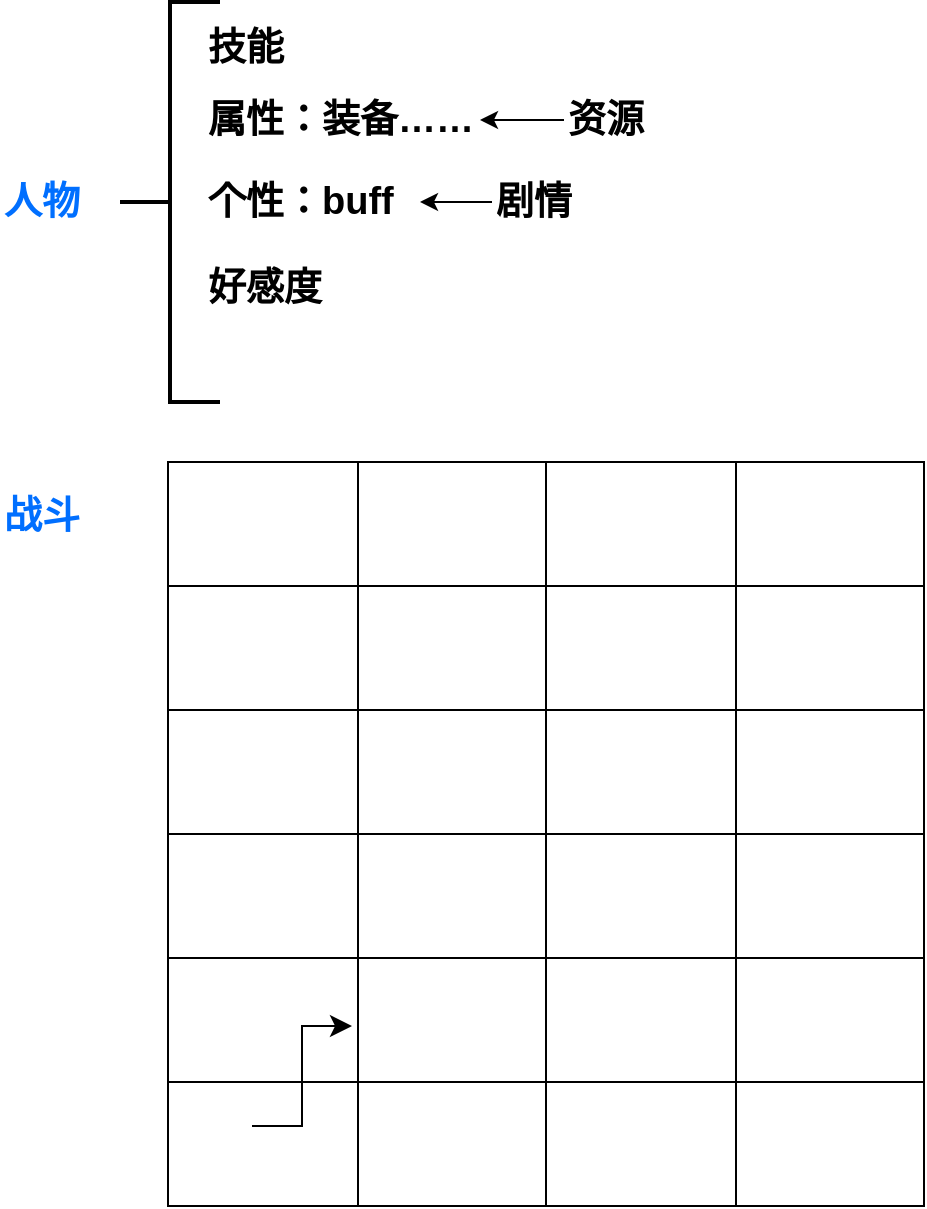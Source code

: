 <mxfile version="22.0.2" type="github">
  <diagram name="第 1 页" id="qH2yC_C13bGycrftGdG2">
    <mxGraphModel dx="1050" dy="166" grid="1" gridSize="6" guides="1" tooltips="1" connect="1" arrows="1" fold="1" page="0" pageScale="1" pageWidth="827" pageHeight="1169" math="0" shadow="0">
      <root>
        <mxCell id="0" />
        <mxCell id="1" parent="0" />
        <mxCell id="NYbqjXyNBhBfEa0iFy3D-3" value="" style="strokeWidth=2;html=1;shape=mxgraph.flowchart.annotation_2;align=left;labelPosition=right;pointerEvents=1;" vertex="1" parent="1">
          <mxGeometry x="150" y="610" width="50" height="200" as="geometry" />
        </mxCell>
        <mxCell id="NYbqjXyNBhBfEa0iFy3D-4" value="人物" style="text;html=1;strokeColor=none;fillColor=none;align=left;verticalAlign=middle;whiteSpace=wrap;rounded=0;fontSize=19;fontStyle=1;fontColor=#006FFF;" vertex="1" parent="1">
          <mxGeometry x="90" y="695" width="60" height="30" as="geometry" />
        </mxCell>
        <mxCell id="NYbqjXyNBhBfEa0iFy3D-5" value="资源" style="text;html=1;strokeColor=none;fillColor=none;align=left;verticalAlign=middle;whiteSpace=wrap;rounded=0;fontSize=19;fontStyle=1" vertex="1" parent="1">
          <mxGeometry x="372" y="654" width="60" height="30" as="geometry" />
        </mxCell>
        <mxCell id="NYbqjXyNBhBfEa0iFy3D-6" value="属性：装备……" style="text;html=1;strokeColor=none;fillColor=none;align=left;verticalAlign=middle;whiteSpace=wrap;rounded=0;fontSize=19;fontStyle=1" vertex="1" parent="1">
          <mxGeometry x="192" y="654" width="138" height="30" as="geometry" />
        </mxCell>
        <mxCell id="NYbqjXyNBhBfEa0iFy3D-7" value="技能" style="text;html=1;strokeColor=none;fillColor=none;align=left;verticalAlign=middle;whiteSpace=wrap;rounded=0;fontSize=19;fontStyle=1" vertex="1" parent="1">
          <mxGeometry x="192" y="618" width="60" height="30" as="geometry" />
        </mxCell>
        <mxCell id="NYbqjXyNBhBfEa0iFy3D-9" value="" style="endArrow=classic;html=1;rounded=0;entryX=1;entryY=0.5;entryDx=0;entryDy=0;exitX=0;exitY=0.5;exitDx=0;exitDy=0;" edge="1" parent="1" source="NYbqjXyNBhBfEa0iFy3D-5" target="NYbqjXyNBhBfEa0iFy3D-6">
          <mxGeometry width="50" height="50" relative="1" as="geometry">
            <mxPoint x="390" y="698" as="sourcePoint" />
            <mxPoint x="378" y="426" as="targetPoint" />
          </mxGeometry>
        </mxCell>
        <mxCell id="NYbqjXyNBhBfEa0iFy3D-10" value="个性：buff" style="text;html=1;strokeColor=none;fillColor=none;align=left;verticalAlign=middle;whiteSpace=wrap;rounded=0;fontSize=19;fontStyle=1" vertex="1" parent="1">
          <mxGeometry x="192" y="695" width="108" height="30" as="geometry" />
        </mxCell>
        <mxCell id="NYbqjXyNBhBfEa0iFy3D-13" value="剧情" style="text;html=1;strokeColor=none;fillColor=none;align=left;verticalAlign=middle;whiteSpace=wrap;rounded=0;fontSize=19;fontStyle=1" vertex="1" parent="1">
          <mxGeometry x="336" y="695" width="60" height="30" as="geometry" />
        </mxCell>
        <mxCell id="NYbqjXyNBhBfEa0iFy3D-14" value="" style="endArrow=classic;html=1;rounded=0;exitX=0;exitY=0.5;exitDx=0;exitDy=0;" edge="1" parent="1" source="NYbqjXyNBhBfEa0iFy3D-13" target="NYbqjXyNBhBfEa0iFy3D-10">
          <mxGeometry width="50" height="50" relative="1" as="geometry">
            <mxPoint x="378" y="739" as="sourcePoint" />
            <mxPoint x="318" y="710" as="targetPoint" />
          </mxGeometry>
        </mxCell>
        <mxCell id="NYbqjXyNBhBfEa0iFy3D-16" value="好感度" style="text;html=1;strokeColor=none;fillColor=none;align=left;verticalAlign=middle;whiteSpace=wrap;rounded=0;fontSize=19;fontStyle=1" vertex="1" parent="1">
          <mxGeometry x="192" y="738" width="60" height="30" as="geometry" />
        </mxCell>
        <mxCell id="NYbqjXyNBhBfEa0iFy3D-18" value="战斗" style="text;html=1;strokeColor=none;fillColor=none;align=left;verticalAlign=middle;whiteSpace=wrap;rounded=0;fontSize=19;fontStyle=1;fontColor=#006FFF;" vertex="1" parent="1">
          <mxGeometry x="90" y="852" width="60" height="30" as="geometry" />
        </mxCell>
        <mxCell id="NYbqjXyNBhBfEa0iFy3D-19" value="" style="shape=table;startSize=0;container=1;collapsible=0;childLayout=tableLayout;fontSize=16;movable=0;resizable=0;rotatable=0;deletable=0;editable=0;locked=1;connectable=0;" vertex="1" parent="1">
          <mxGeometry x="174" y="840" width="378" height="372" as="geometry" />
        </mxCell>
        <mxCell id="NYbqjXyNBhBfEa0iFy3D-38" style="shape=tableRow;horizontal=0;startSize=0;swimlaneHead=0;swimlaneBody=0;strokeColor=inherit;top=0;left=0;bottom=0;right=0;collapsible=0;dropTarget=0;fillColor=none;points=[[0,0.5],[1,0.5]];portConstraint=eastwest;fontSize=16;" vertex="1" parent="NYbqjXyNBhBfEa0iFy3D-19">
          <mxGeometry width="378" height="62" as="geometry" />
        </mxCell>
        <mxCell id="NYbqjXyNBhBfEa0iFy3D-39" style="shape=partialRectangle;html=1;whiteSpace=wrap;connectable=0;strokeColor=inherit;overflow=hidden;fillColor=none;top=0;left=0;bottom=0;right=0;pointerEvents=1;fontSize=16;" vertex="1" parent="NYbqjXyNBhBfEa0iFy3D-38">
          <mxGeometry width="95" height="62" as="geometry">
            <mxRectangle width="95" height="62" as="alternateBounds" />
          </mxGeometry>
        </mxCell>
        <mxCell id="NYbqjXyNBhBfEa0iFy3D-40" style="shape=partialRectangle;html=1;whiteSpace=wrap;connectable=0;strokeColor=inherit;overflow=hidden;fillColor=none;top=0;left=0;bottom=0;right=0;pointerEvents=1;fontSize=16;" vertex="1" parent="NYbqjXyNBhBfEa0iFy3D-38">
          <mxGeometry x="95" width="94" height="62" as="geometry">
            <mxRectangle width="94" height="62" as="alternateBounds" />
          </mxGeometry>
        </mxCell>
        <mxCell id="NYbqjXyNBhBfEa0iFy3D-41" style="shape=partialRectangle;html=1;whiteSpace=wrap;connectable=0;strokeColor=inherit;overflow=hidden;fillColor=none;top=0;left=0;bottom=0;right=0;pointerEvents=1;fontSize=16;" vertex="1" parent="NYbqjXyNBhBfEa0iFy3D-38">
          <mxGeometry x="189" width="95" height="62" as="geometry">
            <mxRectangle width="95" height="62" as="alternateBounds" />
          </mxGeometry>
        </mxCell>
        <mxCell id="NYbqjXyNBhBfEa0iFy3D-42" style="shape=partialRectangle;html=1;whiteSpace=wrap;connectable=0;strokeColor=inherit;overflow=hidden;fillColor=none;top=0;left=0;bottom=0;right=0;pointerEvents=1;fontSize=16;" vertex="1" parent="NYbqjXyNBhBfEa0iFy3D-38">
          <mxGeometry x="284" width="94" height="62" as="geometry">
            <mxRectangle width="94" height="62" as="alternateBounds" />
          </mxGeometry>
        </mxCell>
        <mxCell id="NYbqjXyNBhBfEa0iFy3D-44" style="shape=tableRow;horizontal=0;startSize=0;swimlaneHead=0;swimlaneBody=0;strokeColor=inherit;top=0;left=0;bottom=0;right=0;collapsible=0;dropTarget=0;fillColor=none;points=[[0,0.5],[1,0.5]];portConstraint=eastwest;fontSize=16;" vertex="1" parent="NYbqjXyNBhBfEa0iFy3D-19">
          <mxGeometry y="62" width="378" height="62" as="geometry" />
        </mxCell>
        <mxCell id="NYbqjXyNBhBfEa0iFy3D-45" style="shape=partialRectangle;html=1;whiteSpace=wrap;connectable=0;strokeColor=inherit;overflow=hidden;fillColor=none;top=0;left=0;bottom=0;right=0;pointerEvents=1;fontSize=16;" vertex="1" parent="NYbqjXyNBhBfEa0iFy3D-44">
          <mxGeometry width="95" height="62" as="geometry">
            <mxRectangle width="95" height="62" as="alternateBounds" />
          </mxGeometry>
        </mxCell>
        <mxCell id="NYbqjXyNBhBfEa0iFy3D-46" style="shape=partialRectangle;html=1;whiteSpace=wrap;connectable=0;strokeColor=inherit;overflow=hidden;fillColor=none;top=0;left=0;bottom=0;right=0;pointerEvents=1;fontSize=16;" vertex="1" parent="NYbqjXyNBhBfEa0iFy3D-44">
          <mxGeometry x="95" width="94" height="62" as="geometry">
            <mxRectangle width="94" height="62" as="alternateBounds" />
          </mxGeometry>
        </mxCell>
        <mxCell id="NYbqjXyNBhBfEa0iFy3D-47" style="shape=partialRectangle;html=1;whiteSpace=wrap;connectable=0;strokeColor=inherit;overflow=hidden;fillColor=none;top=0;left=0;bottom=0;right=0;pointerEvents=1;fontSize=16;" vertex="1" parent="NYbqjXyNBhBfEa0iFy3D-44">
          <mxGeometry x="189" width="95" height="62" as="geometry">
            <mxRectangle width="95" height="62" as="alternateBounds" />
          </mxGeometry>
        </mxCell>
        <mxCell id="NYbqjXyNBhBfEa0iFy3D-48" style="shape=partialRectangle;html=1;whiteSpace=wrap;connectable=0;strokeColor=inherit;overflow=hidden;fillColor=none;top=0;left=0;bottom=0;right=0;pointerEvents=1;fontSize=16;" vertex="1" parent="NYbqjXyNBhBfEa0iFy3D-44">
          <mxGeometry x="284" width="94" height="62" as="geometry">
            <mxRectangle width="94" height="62" as="alternateBounds" />
          </mxGeometry>
        </mxCell>
        <mxCell id="NYbqjXyNBhBfEa0iFy3D-50" style="shape=tableRow;horizontal=0;startSize=0;swimlaneHead=0;swimlaneBody=0;strokeColor=inherit;top=0;left=0;bottom=0;right=0;collapsible=0;dropTarget=0;fillColor=none;points=[[0,0.5],[1,0.5]];portConstraint=eastwest;fontSize=16;" vertex="1" parent="NYbqjXyNBhBfEa0iFy3D-19">
          <mxGeometry y="124" width="378" height="62" as="geometry" />
        </mxCell>
        <mxCell id="NYbqjXyNBhBfEa0iFy3D-51" style="shape=partialRectangle;html=1;whiteSpace=wrap;connectable=0;strokeColor=inherit;overflow=hidden;fillColor=none;top=0;left=0;bottom=0;right=0;pointerEvents=1;fontSize=16;" vertex="1" parent="NYbqjXyNBhBfEa0iFy3D-50">
          <mxGeometry width="95" height="62" as="geometry">
            <mxRectangle width="95" height="62" as="alternateBounds" />
          </mxGeometry>
        </mxCell>
        <mxCell id="NYbqjXyNBhBfEa0iFy3D-52" style="shape=partialRectangle;html=1;whiteSpace=wrap;connectable=0;strokeColor=inherit;overflow=hidden;fillColor=none;top=0;left=0;bottom=0;right=0;pointerEvents=1;fontSize=16;" vertex="1" parent="NYbqjXyNBhBfEa0iFy3D-50">
          <mxGeometry x="95" width="94" height="62" as="geometry">
            <mxRectangle width="94" height="62" as="alternateBounds" />
          </mxGeometry>
        </mxCell>
        <mxCell id="NYbqjXyNBhBfEa0iFy3D-53" style="shape=partialRectangle;html=1;whiteSpace=wrap;connectable=0;strokeColor=inherit;overflow=hidden;fillColor=none;top=0;left=0;bottom=0;right=0;pointerEvents=1;fontSize=16;" vertex="1" parent="NYbqjXyNBhBfEa0iFy3D-50">
          <mxGeometry x="189" width="95" height="62" as="geometry">
            <mxRectangle width="95" height="62" as="alternateBounds" />
          </mxGeometry>
        </mxCell>
        <mxCell id="NYbqjXyNBhBfEa0iFy3D-54" style="shape=partialRectangle;html=1;whiteSpace=wrap;connectable=0;strokeColor=inherit;overflow=hidden;fillColor=none;top=0;left=0;bottom=0;right=0;pointerEvents=1;fontSize=16;" vertex="1" parent="NYbqjXyNBhBfEa0iFy3D-50">
          <mxGeometry x="284" width="94" height="62" as="geometry">
            <mxRectangle width="94" height="62" as="alternateBounds" />
          </mxGeometry>
        </mxCell>
        <mxCell id="NYbqjXyNBhBfEa0iFy3D-24" value="" style="shape=tableRow;horizontal=0;startSize=0;swimlaneHead=0;swimlaneBody=0;strokeColor=inherit;top=0;left=0;bottom=0;right=0;collapsible=0;dropTarget=0;fillColor=none;points=[[0,0.5],[1,0.5]];portConstraint=eastwest;fontSize=16;" vertex="1" parent="NYbqjXyNBhBfEa0iFy3D-19">
          <mxGeometry y="186" width="378" height="62" as="geometry" />
        </mxCell>
        <mxCell id="NYbqjXyNBhBfEa0iFy3D-36" style="shape=partialRectangle;html=1;whiteSpace=wrap;connectable=0;strokeColor=inherit;overflow=hidden;fillColor=none;top=0;left=0;bottom=0;right=0;pointerEvents=1;fontSize=16;" vertex="1" parent="NYbqjXyNBhBfEa0iFy3D-24">
          <mxGeometry width="95" height="62" as="geometry">
            <mxRectangle width="95" height="62" as="alternateBounds" />
          </mxGeometry>
        </mxCell>
        <mxCell id="NYbqjXyNBhBfEa0iFy3D-25" value="" style="shape=partialRectangle;html=1;whiteSpace=wrap;connectable=0;strokeColor=inherit;overflow=hidden;fillColor=none;top=0;left=0;bottom=0;right=0;pointerEvents=1;fontSize=16;" vertex="1" parent="NYbqjXyNBhBfEa0iFy3D-24">
          <mxGeometry x="95" width="94" height="62" as="geometry">
            <mxRectangle width="94" height="62" as="alternateBounds" />
          </mxGeometry>
        </mxCell>
        <mxCell id="NYbqjXyNBhBfEa0iFy3D-26" value="" style="shape=partialRectangle;html=1;whiteSpace=wrap;connectable=0;strokeColor=inherit;overflow=hidden;fillColor=none;top=0;left=0;bottom=0;right=0;pointerEvents=1;fontSize=16;" vertex="1" parent="NYbqjXyNBhBfEa0iFy3D-24">
          <mxGeometry x="189" width="95" height="62" as="geometry">
            <mxRectangle width="95" height="62" as="alternateBounds" />
          </mxGeometry>
        </mxCell>
        <mxCell id="NYbqjXyNBhBfEa0iFy3D-27" value="" style="shape=partialRectangle;html=1;whiteSpace=wrap;connectable=0;strokeColor=inherit;overflow=hidden;fillColor=none;top=0;left=0;bottom=0;right=0;pointerEvents=1;fontSize=16;" vertex="1" parent="NYbqjXyNBhBfEa0iFy3D-24">
          <mxGeometry x="284" width="94" height="62" as="geometry">
            <mxRectangle width="94" height="62" as="alternateBounds" />
          </mxGeometry>
        </mxCell>
        <mxCell id="NYbqjXyNBhBfEa0iFy3D-28" value="" style="shape=tableRow;horizontal=0;startSize=0;swimlaneHead=0;swimlaneBody=0;strokeColor=inherit;top=0;left=0;bottom=0;right=0;collapsible=0;dropTarget=0;fillColor=none;points=[[0,0.5],[1,0.5]];portConstraint=eastwest;fontSize=16;" vertex="1" parent="NYbqjXyNBhBfEa0iFy3D-19">
          <mxGeometry y="248" width="378" height="62" as="geometry" />
        </mxCell>
        <mxCell id="NYbqjXyNBhBfEa0iFy3D-37" style="shape=partialRectangle;html=1;whiteSpace=wrap;connectable=0;strokeColor=inherit;overflow=hidden;fillColor=none;top=0;left=0;bottom=0;right=0;pointerEvents=1;fontSize=16;" vertex="1" parent="NYbqjXyNBhBfEa0iFy3D-28">
          <mxGeometry width="95" height="62" as="geometry">
            <mxRectangle width="95" height="62" as="alternateBounds" />
          </mxGeometry>
        </mxCell>
        <mxCell id="NYbqjXyNBhBfEa0iFy3D-29" value="" style="shape=partialRectangle;html=1;whiteSpace=wrap;connectable=0;strokeColor=inherit;overflow=hidden;fillColor=none;top=0;left=0;bottom=0;right=0;pointerEvents=1;fontSize=16;" vertex="1" parent="NYbqjXyNBhBfEa0iFy3D-28">
          <mxGeometry x="95" width="94" height="62" as="geometry">
            <mxRectangle width="94" height="62" as="alternateBounds" />
          </mxGeometry>
        </mxCell>
        <mxCell id="NYbqjXyNBhBfEa0iFy3D-30" value="" style="shape=partialRectangle;html=1;whiteSpace=wrap;connectable=0;strokeColor=inherit;overflow=hidden;fillColor=none;top=0;left=0;bottom=0;right=0;pointerEvents=1;fontSize=16;" vertex="1" parent="NYbqjXyNBhBfEa0iFy3D-28">
          <mxGeometry x="189" width="95" height="62" as="geometry">
            <mxRectangle width="95" height="62" as="alternateBounds" />
          </mxGeometry>
        </mxCell>
        <mxCell id="NYbqjXyNBhBfEa0iFy3D-31" value="" style="shape=partialRectangle;html=1;whiteSpace=wrap;connectable=0;strokeColor=inherit;overflow=hidden;fillColor=none;top=0;left=0;bottom=0;right=0;pointerEvents=1;fontSize=16;" vertex="1" parent="NYbqjXyNBhBfEa0iFy3D-28">
          <mxGeometry x="284" width="94" height="62" as="geometry">
            <mxRectangle width="94" height="62" as="alternateBounds" />
          </mxGeometry>
        </mxCell>
        <mxCell id="NYbqjXyNBhBfEa0iFy3D-56" style="shape=tableRow;horizontal=0;startSize=0;swimlaneHead=0;swimlaneBody=0;strokeColor=inherit;top=0;left=0;bottom=0;right=0;collapsible=0;dropTarget=0;fillColor=none;points=[[0,0.5],[1,0.5]];portConstraint=eastwest;fontSize=16;" vertex="1" parent="NYbqjXyNBhBfEa0iFy3D-19">
          <mxGeometry y="310" width="378" height="62" as="geometry" />
        </mxCell>
        <mxCell id="NYbqjXyNBhBfEa0iFy3D-57" style="shape=partialRectangle;html=1;whiteSpace=wrap;connectable=0;strokeColor=inherit;overflow=hidden;fillColor=none;top=0;left=0;bottom=0;right=0;pointerEvents=1;fontSize=16;" vertex="1" parent="NYbqjXyNBhBfEa0iFy3D-56">
          <mxGeometry width="95" height="62" as="geometry">
            <mxRectangle width="95" height="62" as="alternateBounds" />
          </mxGeometry>
        </mxCell>
        <mxCell id="NYbqjXyNBhBfEa0iFy3D-58" style="shape=partialRectangle;html=1;whiteSpace=wrap;connectable=0;strokeColor=inherit;overflow=hidden;fillColor=none;top=0;left=0;bottom=0;right=0;pointerEvents=1;fontSize=16;" vertex="1" parent="NYbqjXyNBhBfEa0iFy3D-56">
          <mxGeometry x="95" width="94" height="62" as="geometry">
            <mxRectangle width="94" height="62" as="alternateBounds" />
          </mxGeometry>
        </mxCell>
        <mxCell id="NYbqjXyNBhBfEa0iFy3D-59" style="shape=partialRectangle;html=1;whiteSpace=wrap;connectable=0;strokeColor=inherit;overflow=hidden;fillColor=none;top=0;left=0;bottom=0;right=0;pointerEvents=1;fontSize=16;" vertex="1" parent="NYbqjXyNBhBfEa0iFy3D-56">
          <mxGeometry x="189" width="95" height="62" as="geometry">
            <mxRectangle width="95" height="62" as="alternateBounds" />
          </mxGeometry>
        </mxCell>
        <mxCell id="NYbqjXyNBhBfEa0iFy3D-60" style="shape=partialRectangle;html=1;whiteSpace=wrap;connectable=0;strokeColor=inherit;overflow=hidden;fillColor=none;top=0;left=0;bottom=0;right=0;pointerEvents=1;fontSize=16;" vertex="1" parent="NYbqjXyNBhBfEa0iFy3D-56">
          <mxGeometry x="284" width="94" height="62" as="geometry">
            <mxRectangle width="94" height="62" as="alternateBounds" />
          </mxGeometry>
        </mxCell>
        <mxCell id="NYbqjXyNBhBfEa0iFy3D-63" value="" style="edgeStyle=elbowEdgeStyle;elbow=horizontal;endArrow=classic;html=1;curved=0;rounded=0;endSize=8;startSize=8;" edge="1" parent="1">
          <mxGeometry width="50" height="50" relative="1" as="geometry">
            <mxPoint x="216" y="1172" as="sourcePoint" />
            <mxPoint x="266" y="1122" as="targetPoint" />
          </mxGeometry>
        </mxCell>
      </root>
    </mxGraphModel>
  </diagram>
</mxfile>

